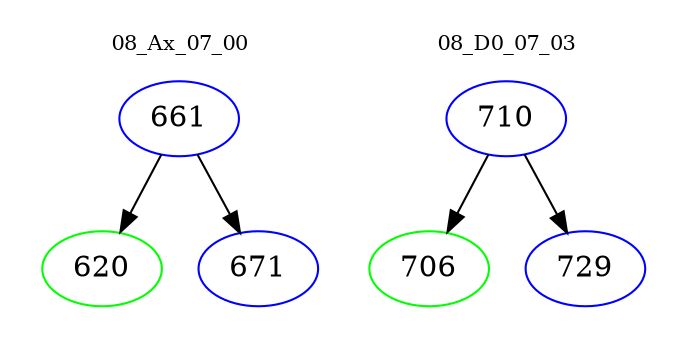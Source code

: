 digraph{
subgraph cluster_0 {
color = white
label = "08_Ax_07_00";
fontsize=10;
T0_661 [label="661", color="blue"]
T0_661 -> T0_620 [color="black"]
T0_620 [label="620", color="green"]
T0_661 -> T0_671 [color="black"]
T0_671 [label="671", color="blue"]
}
subgraph cluster_1 {
color = white
label = "08_D0_07_03";
fontsize=10;
T1_710 [label="710", color="blue"]
T1_710 -> T1_706 [color="black"]
T1_706 [label="706", color="green"]
T1_710 -> T1_729 [color="black"]
T1_729 [label="729", color="blue"]
}
}
